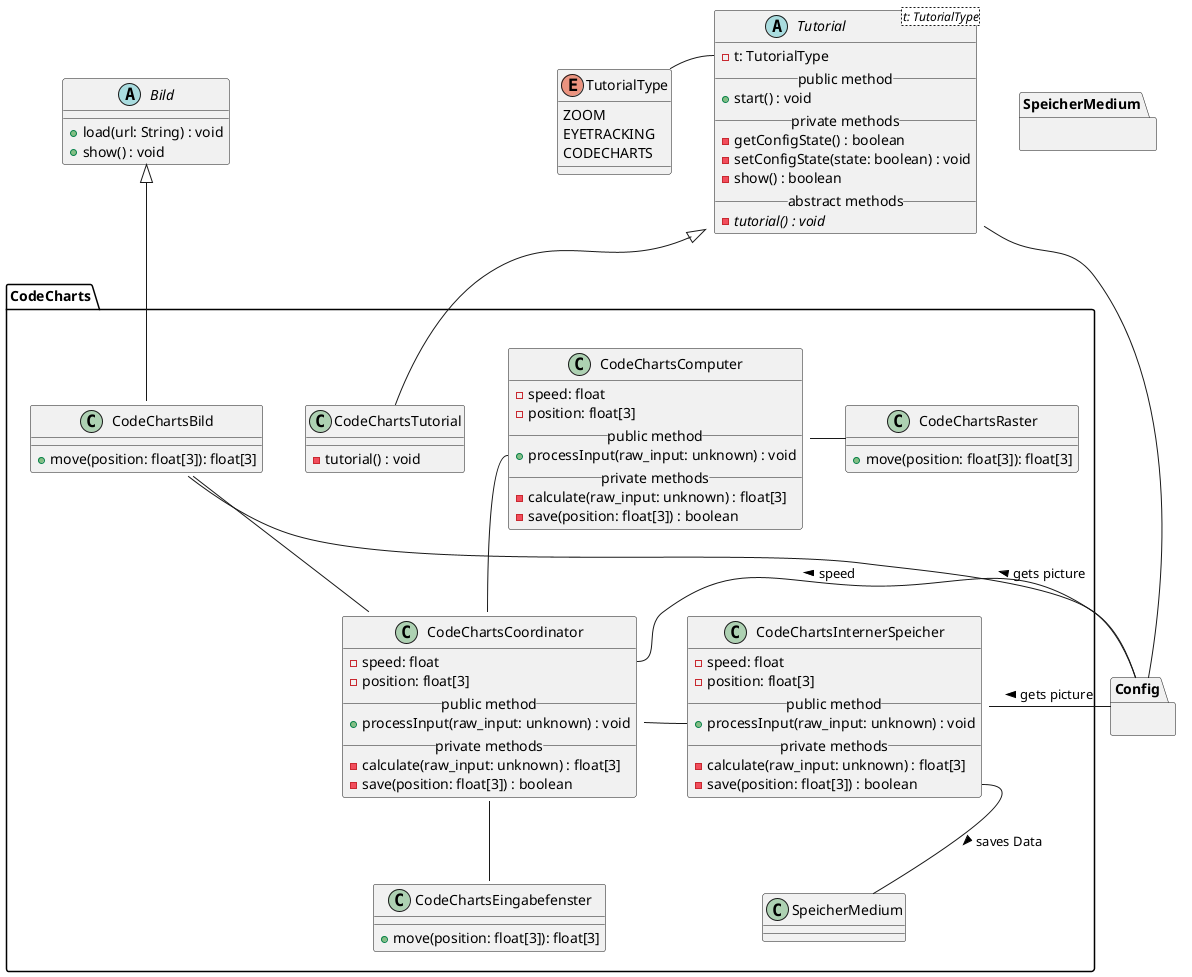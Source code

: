 @startuml code_charts
' skinparam backgroundColor transparent
'() System #DA70D5
top to bottom direction

' --- TUTORIAL ---
abstract Tutorial<t: TutorialType> {
  - t: TutorialType
  __public method__
  + start() : void
  __private methods__
  - getConfigState() : boolean
  - setConfigState(state: boolean) : void
  - show() : boolean
  __abstract methods__
  - {abstract} tutorial() : void
}

enum TutorialType {
  ZOOM
  EYETRACKING
  CODECHARTS
}

' Interaktionen
Tutorial::t -l- TutorialType
Tutorial -d- Config


' --- BILD ---

abstract Bild {
  + load(url: String) : void
  + show() : void
}

' === CODE CHARTS ===
package CodeCharts {

    ' CodeCharts Tutorial 
    class CodeChartsTutorial {
        - tutorial() : void
    }
  
    ' CodeCharts Coordinator
    class CodeChartsCoordinator {
        - speed: float
        - position: float[3]
        __public method__
        + processInput(raw_input: unknown) : void
        __private methods__
        - calculate(raw_input: unknown) : float[3]
        - save(position: float[3]) : boolean
    }

    ' CodeCharts Computer
    class CodeChartsComputer {
        - speed: float
        - position: float[3]
        __public method__
        + processInput(raw_input: unknown) : void
        __private methods__
        - calculate(raw_input: unknown) : float[3]
        - save(position: float[3]) : boolean
    }

    ' CodeCharts Interner Speicher
    class CodeChartsInternerSpeicher {
        - speed: float
        - position: float[3]
        __public method__
        + processInput(raw_input: unknown) : void
        __private methods__
        - calculate(raw_input: unknown) : float[3]
        - save(position: float[3]) : boolean
    }

    ' CodeCharts Bild
    class CodeChartsBild {
        + move(position: float[3]): float[3]
    }

    ' CodeCharts Raster
    class CodeChartsRaster {
        + move(position: float[3]): float[3]
    }

    ' CodeCharts Eingabefenster
    class CodeChartsEingabefenster {
        + move(position: float[3]): float[3]
    }


    ' Vererbungen
    Bild <|-d- CodeChartsBild
    Tutorial <|-d- CodeChartsTutorial

    ' Interaktionen
    CodeChartsCoordinator -u- CodeChartsComputer::processInput
    CodeChartsCoordinator -u- CodeChartsBild::processInput
    CodeChartsCoordinator -d- CodeChartsEingabefenster::processInput
    CodeChartsInternerSpeicher::processInput -l- CodeChartsCoordinator
    CodeChartsComputer -r- CodeChartsRaster


    





    ' Andere Module
    CodeChartsInternerSpeicher::save -d- SpeicherMedium : > saves Data
    CodeChartsCoordinator::speed -d- Config : < speed
    CodeChartsBild -d- Config : < gets picture
    CodeChartsInternerSpeicher -u- Config : < gets picture
  
}

' Blackboxen / Andere Module
package Config {}

package SpeicherMedium {}

@enduml